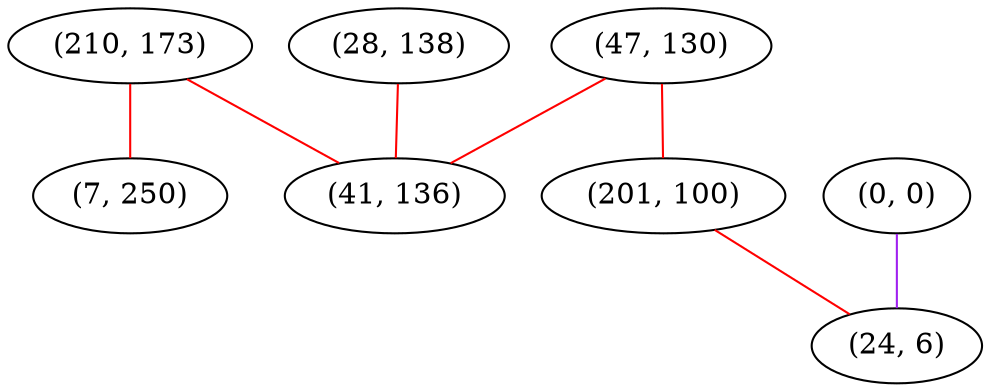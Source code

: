 graph "" {
"(210, 173)";
"(0, 0)";
"(7, 250)";
"(47, 130)";
"(28, 138)";
"(41, 136)";
"(201, 100)";
"(24, 6)";
"(210, 173)" -- "(41, 136)"  [color=red, key=0, weight=1];
"(210, 173)" -- "(7, 250)"  [color=red, key=0, weight=1];
"(0, 0)" -- "(24, 6)"  [color=purple, key=0, weight=4];
"(47, 130)" -- "(41, 136)"  [color=red, key=0, weight=1];
"(47, 130)" -- "(201, 100)"  [color=red, key=0, weight=1];
"(28, 138)" -- "(41, 136)"  [color=red, key=0, weight=1];
"(201, 100)" -- "(24, 6)"  [color=red, key=0, weight=1];
}

